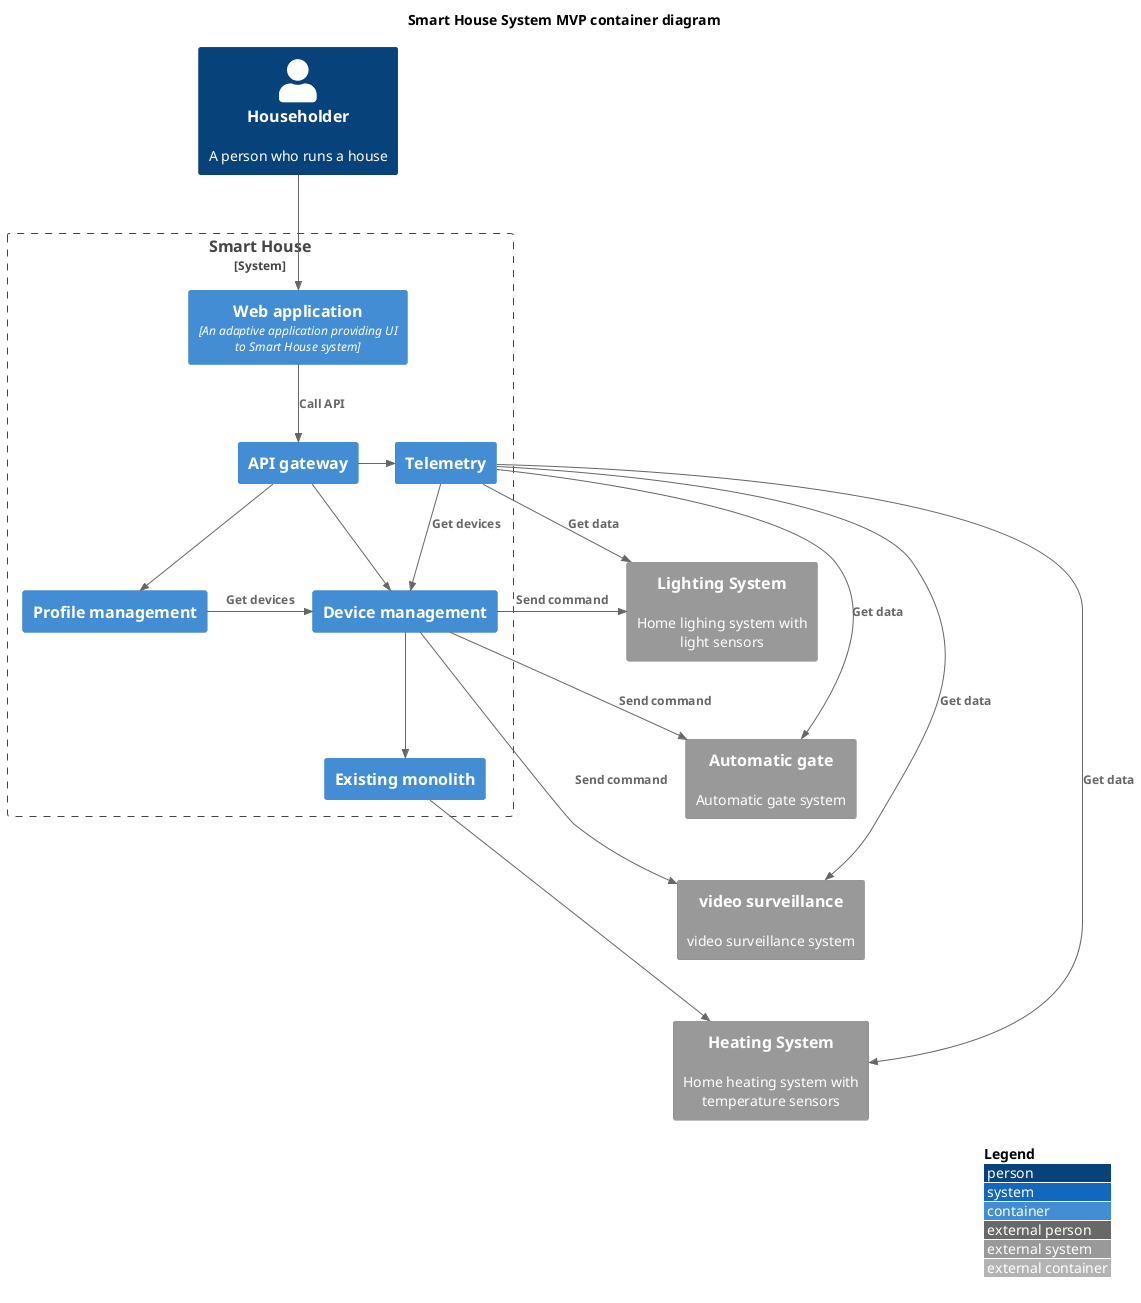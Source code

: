@startuml
!include <C4/C4_Container>

LAYOUT_WITH_LEGEND()

Title Smart House System MVP container diagram

Person(householder, "Householder", "A person who runs a house")

System_Boundary(smartHome_b, "Smart House", "A system that controls a house's heating system") {
    Container(web, "Web application", "An adaptive application providing UI to Smart House system")
    Container(gw, "API gateway")
    Container(profile, "Profile management")
    Container(device, "Device management")
    Container(telemetry, "Telemetry")
    Container(monolith, "Existing monolith")
}

System_Ext(heater, "Heating System", "Home heating system with temperature sensors")
System_Ext(light, "Lighting System", "Home lighing system with light sensors")
System_Ext(gate, "Automatic gate", "Automatic gate system")
System_Ext(video, "video surveillance", "video surveillance system")


Lay_R(profile, device)

Rel_D(householder, web, "")
Rel_D(web, gw, "Call API")
Rel_D(gw, profile, "")
Rel_D(gw, device, "")
Rel_D(device, monolith, "")

Rel_R(monolith, heater, "")


Rel_R(device, light, "Send command")
Rel_R(device, gate, "Send command")
Rel_R(device, video, "Send command")

Rel_R(gw, telemetry, "")

Lay_D(light, gate)
Lay_D(gate, video)
Lay_D(video, heater)

Rel_R(telemetry, light, "Get data")
Rel_R(telemetry, gate, "Get data")
Rel_R(telemetry, video, "Get data")
Rel_R(telemetry, heater, "Get data")

Rel_R(profile, device, "Get devices")
Rel_D(telemetry, device, "Get devices")

@enduml
